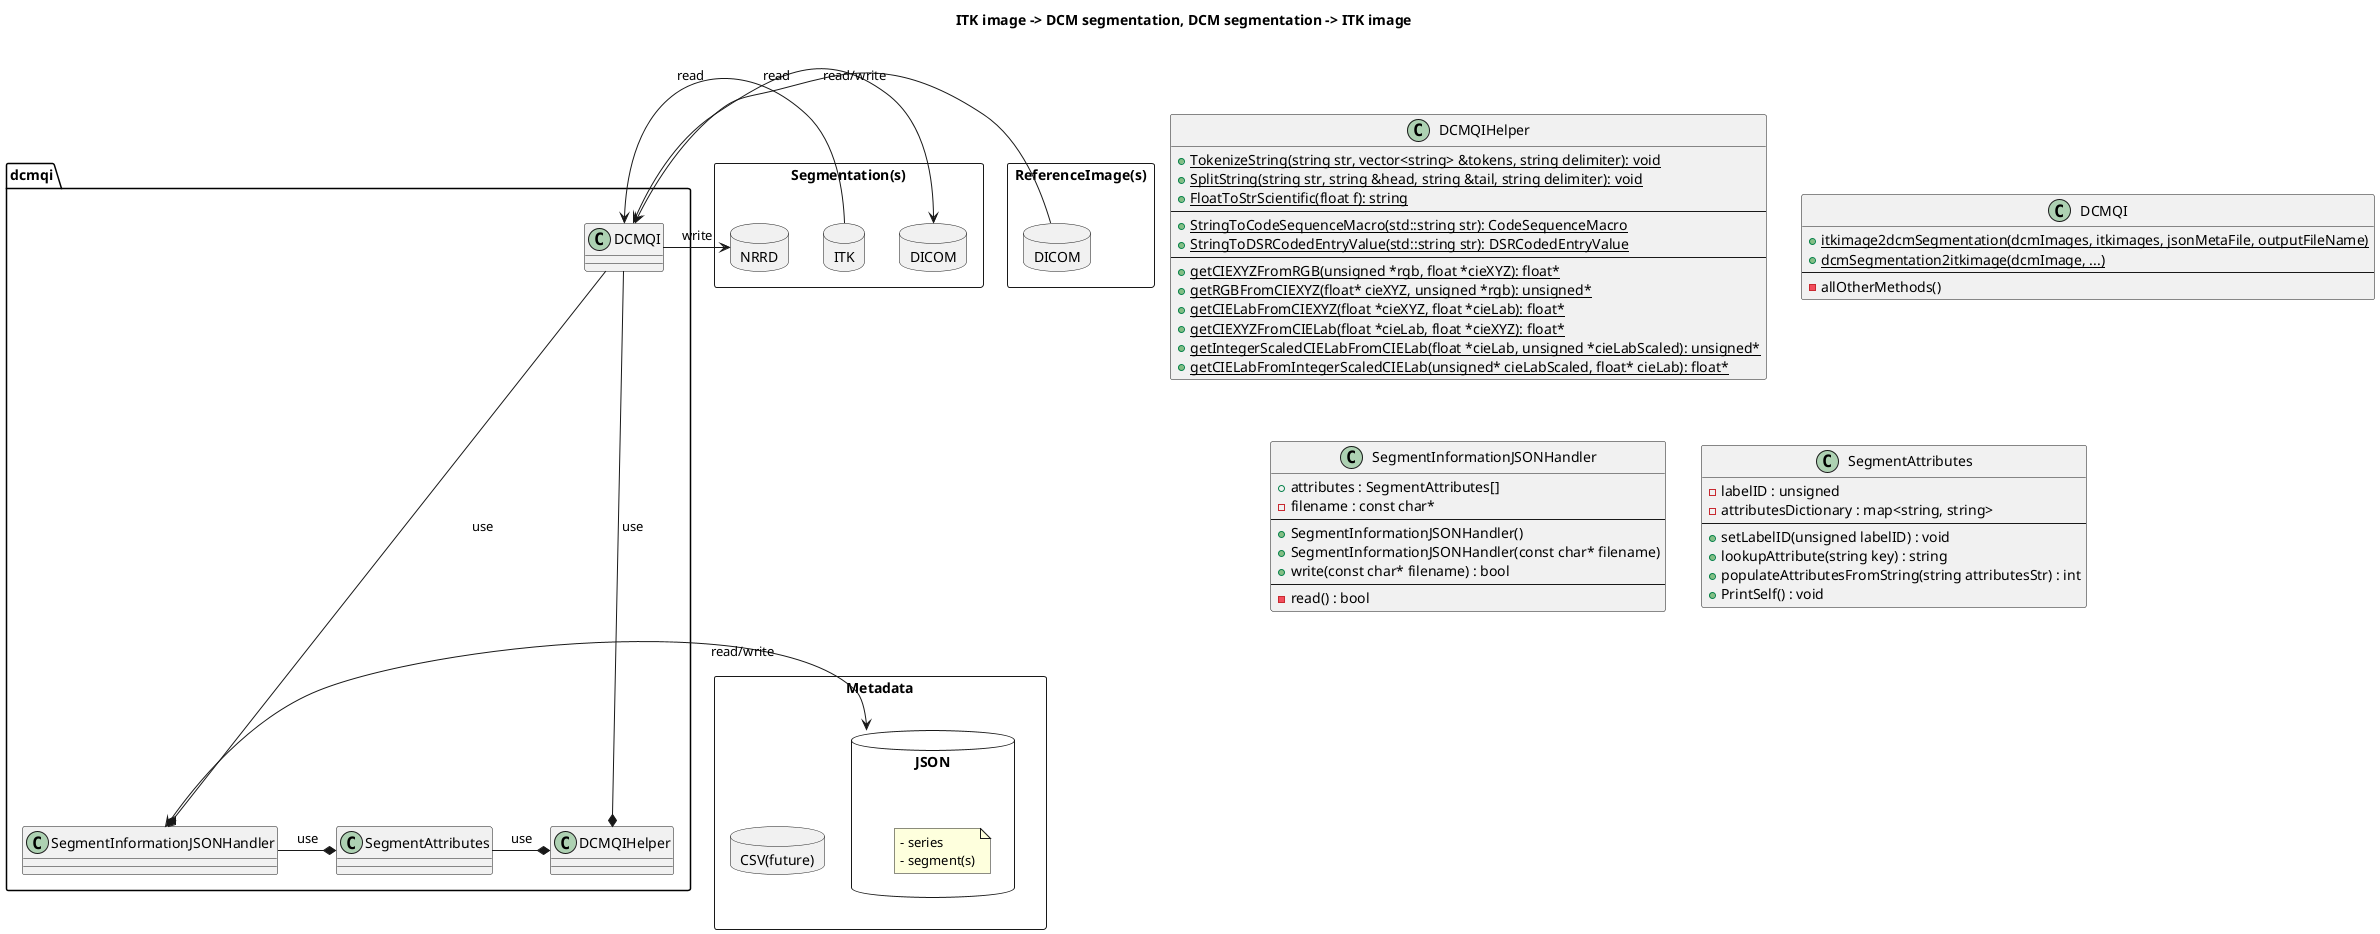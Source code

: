 @startuml

title ITK image -> DCM segmentation, DCM segmentation -> ITK image

package Metadata <<Rectangle>> {
    package JSON <<Database>> {
        note as metaNote
          - series
          - segment(s)
        end note
    }
    package CSV(future) <<Database>> {
    }
}

package Segmentation(s) <<Rectangle>>{
    package NRRD <<Database>> {
    }
    package ITK <<Database>> {
    }
    package DICOM <<Database>>{
    }
}

package ReferenceImage(s) as ReferenceImage <<Rectangle>> {
    package DICOM as DICOM1 <<Database>>{
    }
}

package dcmqi {

    DCMQI ---* SegmentInformationJSONHandler: use
    DCMQI ---* DCMQIHelper : use

    SegmentInformationJSONHandler -* SegmentAttributes : use

    SegmentInformationJSONHandler <-> JSON : read/write
    DCMQI <-> DICOM: read/write
    DCMQI <- DICOM1: read

    DCMQI <- ITK: read
    DCMQI -> NRRD: write

    SegmentAttributes -*  DCMQIHelper : use
}

class DCMQIHelper {
    + {static} TokenizeString(string str, vector<string> &tokens, string delimiter): void
    + {static} SplitString(string str, string &head, string &tail, string delimiter): void
    + {static} FloatToStrScientific(float f): string
---
    + {static} StringToCodeSequenceMacro(std::string str): CodeSequenceMacro
    + {static} StringToDSRCodedEntryValue(std::string str): DSRCodedEntryValue
---
    + {static} getCIEXYZFromRGB(unsigned *rgb, float *cieXYZ): float*
    + {static} getRGBFromCIEXYZ(float* cieXYZ, unsigned *rgb): unsigned*
    + {static} getCIELabFromCIEXYZ(float *cieXYZ, float *cieLab): float*
    + {static} getCIEXYZFromCIELab(float *cieLab, float *cieXYZ): float*
    + {static} getIntegerScaledCIELabFromCIELab(float *cieLab, unsigned *cieLabScaled): unsigned*
    + {static} getCIELabFromIntegerScaledCIELab(unsigned* cieLabScaled, float* cieLab): float*
}

class DCMQI {
    + {static} itkimage2dcmSegmentation(dcmImages, itkimages, jsonMetaFile, outputFileName)
    + {static} dcmSegmentation2itkimage(dcmImage, ...)
---
    - allOtherMethods()
}

class SegmentInformationJSONHandler {
    + attributes : SegmentAttributes[]
    - filename : const char*
---
    + SegmentInformationJSONHandler()
    + SegmentInformationJSONHandler(const char* filename)
    + write(const char* filename) : bool
---
    - read() : bool
}

class SegmentAttributes {
    - labelID : unsigned
    - attributesDictionary : map<string, string>
---
    + setLabelID(unsigned labelID) : void
    + lookupAttribute(string key) : string
    + populateAttributesFromString(string attributesStr) : int
    + PrintSelf() : void
}

@enduml